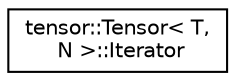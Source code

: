 digraph "Graphical Class Hierarchy"
{
  edge [fontname="Helvetica",fontsize="10",labelfontname="Helvetica",labelfontsize="10"];
  node [fontname="Helvetica",fontsize="10",shape=record];
  rankdir="LR";
  Node1 [label="tensor::Tensor\< T,\l N \>::Iterator",height=0.2,width=0.4,color="black", fillcolor="white", style="filled",URL="$classtensor_1_1Tensor_1_1Iterator.html"];
}
